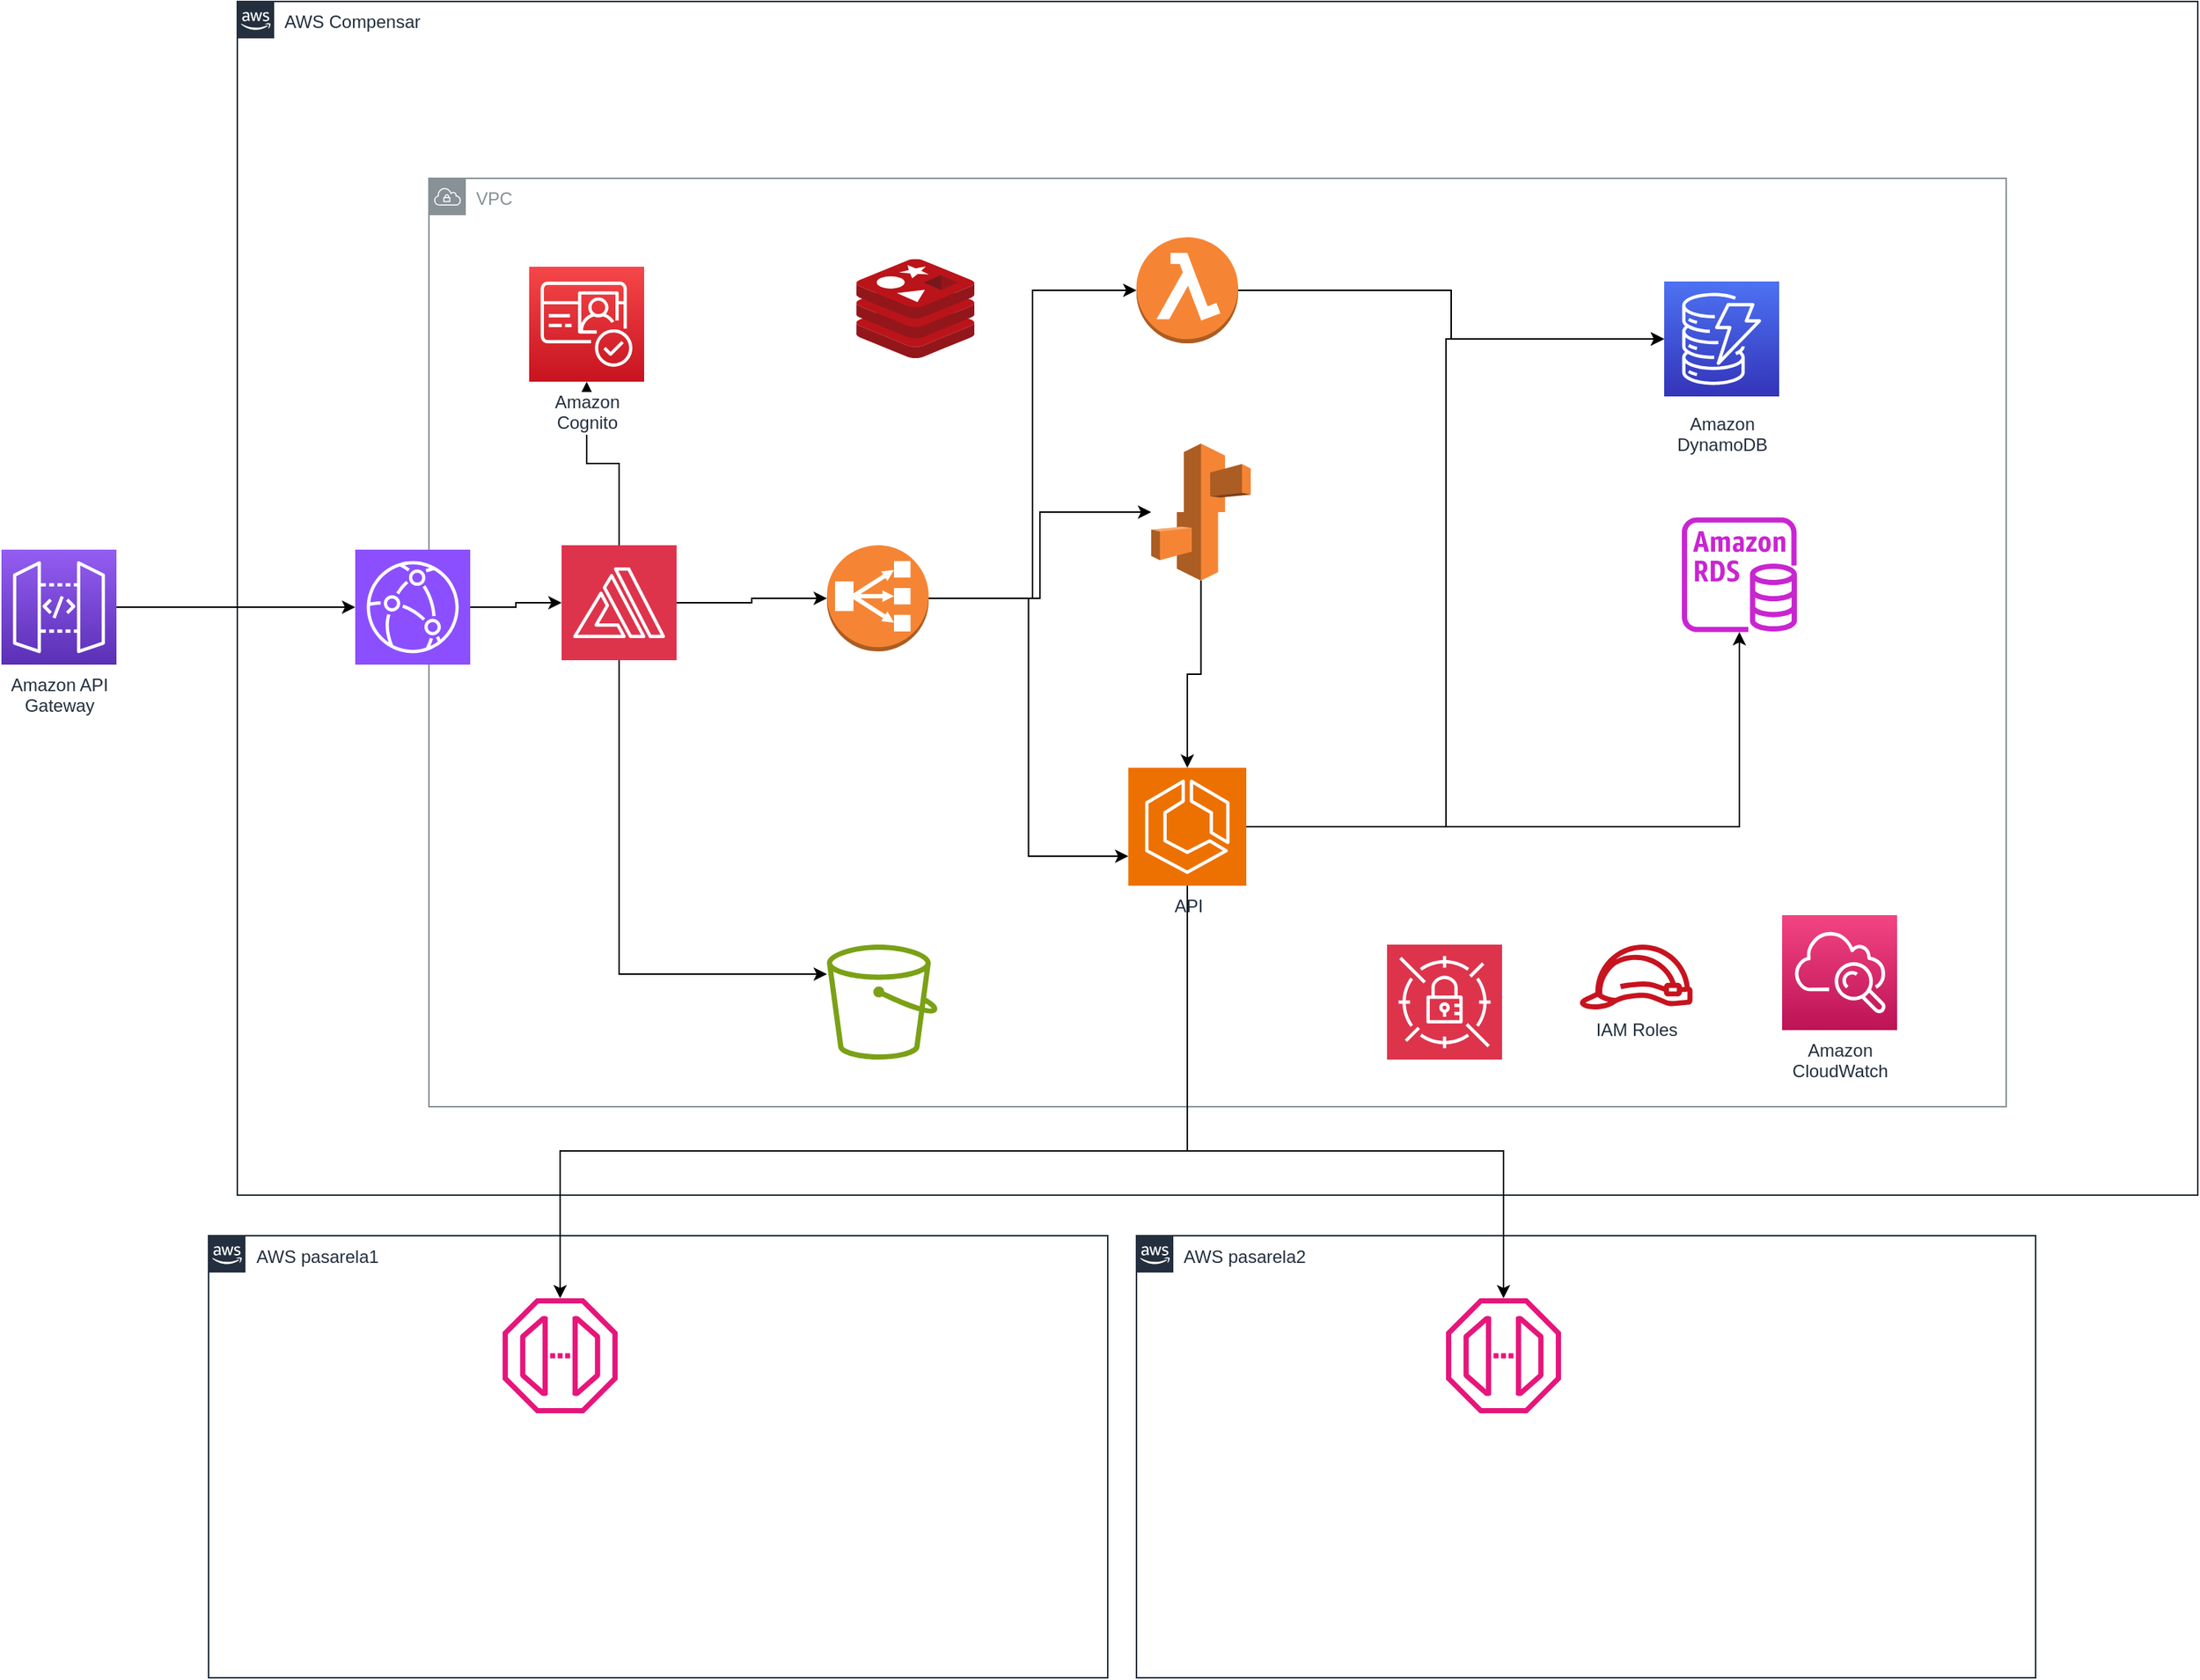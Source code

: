 <mxfile version="22.1.1" type="github">
  <diagram id="Ht1M8jgEwFfnCIfOTk4-" name="Page-1">
    <mxGraphModel dx="2068" dy="1695" grid="1" gridSize="10" guides="1" tooltips="1" connect="1" arrows="1" fold="1" page="1" pageScale="1" pageWidth="1169" pageHeight="827" math="0" shadow="0">
      <root>
        <mxCell id="0" />
        <mxCell id="1" parent="0" />
        <mxCell id="UEzPUAAOIrF-is8g5C7q-206" value="AWS pasarela1&amp;nbsp;" style="points=[[0,0],[0.25,0],[0.5,0],[0.75,0],[1,0],[1,0.25],[1,0.5],[1,0.75],[1,1],[0.75,1],[0.5,1],[0.25,1],[0,1],[0,0.75],[0,0.5],[0,0.25]];outlineConnect=0;gradientColor=none;html=1;whiteSpace=wrap;fontSize=12;fontStyle=0;shape=mxgraph.aws4.group;grIcon=mxgraph.aws4.group_aws_cloud_alt;strokeColor=#232F3E;fillColor=#ffffff;verticalAlign=top;align=left;spacingLeft=30;fontColor=#232F3E;dashed=0;labelBackgroundColor=#ffffff;container=1;pointerEvents=0;collapsible=0;recursiveResize=0;" parent="1" vertex="1">
          <mxGeometry x="230.5" y="517.5" width="610" height="300" as="geometry" />
        </mxCell>
        <mxCell id="QpUBDbhD9ADxx_7sT5zD-22" value="" style="sketch=0;outlineConnect=0;fontColor=#232F3E;gradientColor=none;fillColor=#E7157B;strokeColor=none;dashed=0;verticalLabelPosition=bottom;verticalAlign=top;align=center;html=1;fontSize=12;fontStyle=0;aspect=fixed;pointerEvents=1;shape=mxgraph.aws4.endpoint;" vertex="1" parent="UEzPUAAOIrF-is8g5C7q-206">
          <mxGeometry x="199.5" y="42.5" width="78" height="78" as="geometry" />
        </mxCell>
        <mxCell id="QpUBDbhD9ADxx_7sT5zD-1" value="AWS pasarela2" style="points=[[0,0],[0.25,0],[0.5,0],[0.75,0],[1,0],[1,0.25],[1,0.5],[1,0.75],[1,1],[0.75,1],[0.5,1],[0.25,1],[0,1],[0,0.75],[0,0.5],[0,0.25]];outlineConnect=0;gradientColor=none;html=1;whiteSpace=wrap;fontSize=12;fontStyle=0;shape=mxgraph.aws4.group;grIcon=mxgraph.aws4.group_aws_cloud_alt;strokeColor=#232F3E;fillColor=#ffffff;verticalAlign=top;align=left;spacingLeft=30;fontColor=#232F3E;dashed=0;labelBackgroundColor=#ffffff;container=1;pointerEvents=0;collapsible=0;recursiveResize=0;" vertex="1" parent="1">
          <mxGeometry x="860" y="517.5" width="610" height="300" as="geometry" />
        </mxCell>
        <mxCell id="QpUBDbhD9ADxx_7sT5zD-23" value="" style="sketch=0;outlineConnect=0;fontColor=#232F3E;gradientColor=none;fillColor=#E7157B;strokeColor=none;dashed=0;verticalLabelPosition=bottom;verticalAlign=top;align=center;html=1;fontSize=12;fontStyle=0;aspect=fixed;pointerEvents=1;shape=mxgraph.aws4.endpoint;" vertex="1" parent="QpUBDbhD9ADxx_7sT5zD-1">
          <mxGeometry x="210" y="42.5" width="78" height="78" as="geometry" />
        </mxCell>
        <mxCell id="QpUBDbhD9ADxx_7sT5zD-10" value="Amazon API&lt;br&gt;Gateway&lt;br&gt;" style="outlineConnect=0;fontColor=#232F3E;gradientColor=#945DF2;gradientDirection=north;fillColor=#5A30B5;strokeColor=#ffffff;dashed=0;verticalLabelPosition=bottom;verticalAlign=top;align=center;html=1;fontSize=12;fontStyle=0;aspect=fixed;shape=mxgraph.aws4.resourceIcon;resIcon=mxgraph.aws4.api_gateway;labelBackgroundColor=#ffffff;" vertex="1" parent="1">
          <mxGeometry x="90" y="52" width="78" height="78" as="geometry" />
        </mxCell>
        <mxCell id="QpUBDbhD9ADxx_7sT5zD-13" value="AWS Compensar" style="points=[[0,0],[0.25,0],[0.5,0],[0.75,0],[1,0],[1,0.25],[1,0.5],[1,0.75],[1,1],[0.75,1],[0.5,1],[0.25,1],[0,1],[0,0.75],[0,0.5],[0,0.25]];outlineConnect=0;gradientColor=none;html=1;whiteSpace=wrap;fontSize=12;fontStyle=0;shape=mxgraph.aws4.group;grIcon=mxgraph.aws4.group_aws_cloud_alt;strokeColor=#232F3E;fillColor=#ffffff;verticalAlign=top;align=left;spacingLeft=30;fontColor=#232F3E;dashed=0;labelBackgroundColor=#ffffff;container=1;pointerEvents=0;collapsible=0;recursiveResize=0;" vertex="1" parent="1">
          <mxGeometry x="250" y="-320" width="1330" height="810" as="geometry" />
        </mxCell>
        <mxCell id="QpUBDbhD9ADxx_7sT5zD-14" value="VPC" style="sketch=0;outlineConnect=0;gradientColor=none;html=1;whiteSpace=wrap;fontSize=12;fontStyle=0;shape=mxgraph.aws4.group;grIcon=mxgraph.aws4.group_vpc;strokeColor=#879196;fillColor=none;verticalAlign=top;align=left;spacingLeft=30;fontColor=#879196;dashed=0;" vertex="1" parent="QpUBDbhD9ADxx_7sT5zD-13">
          <mxGeometry x="130" y="120" width="1070" height="630" as="geometry" />
        </mxCell>
        <mxCell id="QpUBDbhD9ADxx_7sT5zD-45" style="edgeStyle=orthogonalEdgeStyle;rounded=0;orthogonalLoop=1;jettySize=auto;html=1;" edge="1" parent="QpUBDbhD9ADxx_7sT5zD-13" source="QpUBDbhD9ADxx_7sT5zD-11" target="QpUBDbhD9ADxx_7sT5zD-19">
          <mxGeometry relative="1" as="geometry">
            <Array as="points">
              <mxPoint x="820" y="560" />
              <mxPoint x="820" y="229" />
            </Array>
          </mxGeometry>
        </mxCell>
        <mxCell id="QpUBDbhD9ADxx_7sT5zD-46" style="edgeStyle=orthogonalEdgeStyle;rounded=0;orthogonalLoop=1;jettySize=auto;html=1;" edge="1" parent="QpUBDbhD9ADxx_7sT5zD-13" source="QpUBDbhD9ADxx_7sT5zD-11" target="QpUBDbhD9ADxx_7sT5zD-20">
          <mxGeometry relative="1" as="geometry" />
        </mxCell>
        <mxCell id="QpUBDbhD9ADxx_7sT5zD-11" value="API" style="sketch=0;points=[[0,0,0],[0.25,0,0],[0.5,0,0],[0.75,0,0],[1,0,0],[0,1,0],[0.25,1,0],[0.5,1,0],[0.75,1,0],[1,1,0],[0,0.25,0],[0,0.5,0],[0,0.75,0],[1,0.25,0],[1,0.5,0],[1,0.75,0]];outlineConnect=0;fontColor=#232F3E;fillColor=#ED7100;strokeColor=#ffffff;dashed=0;verticalLabelPosition=bottom;verticalAlign=top;align=center;html=1;fontSize=12;fontStyle=0;aspect=fixed;shape=mxgraph.aws4.resourceIcon;resIcon=mxgraph.aws4.ecs;" vertex="1" parent="QpUBDbhD9ADxx_7sT5zD-13">
          <mxGeometry x="604.5" y="520" width="80" height="80" as="geometry" />
        </mxCell>
        <mxCell id="QpUBDbhD9ADxx_7sT5zD-48" style="edgeStyle=orthogonalEdgeStyle;rounded=0;orthogonalLoop=1;jettySize=auto;html=1;" edge="1" parent="QpUBDbhD9ADxx_7sT5zD-13" source="QpUBDbhD9ADxx_7sT5zD-15" target="QpUBDbhD9ADxx_7sT5zD-19">
          <mxGeometry relative="1" as="geometry" />
        </mxCell>
        <mxCell id="QpUBDbhD9ADxx_7sT5zD-15" value="" style="outlineConnect=0;dashed=0;verticalLabelPosition=bottom;verticalAlign=top;align=center;html=1;shape=mxgraph.aws3.lambda_function;fillColor=#F58534;gradientColor=none;" vertex="1" parent="QpUBDbhD9ADxx_7sT5zD-13">
          <mxGeometry x="610" y="160" width="69" height="72" as="geometry" />
        </mxCell>
        <mxCell id="QpUBDbhD9ADxx_7sT5zD-38" style="edgeStyle=orthogonalEdgeStyle;rounded=0;orthogonalLoop=1;jettySize=auto;html=1;" edge="1" parent="QpUBDbhD9ADxx_7sT5zD-13" source="QpUBDbhD9ADxx_7sT5zD-16" target="QpUBDbhD9ADxx_7sT5zD-21">
          <mxGeometry relative="1" as="geometry" />
        </mxCell>
        <mxCell id="QpUBDbhD9ADxx_7sT5zD-39" value="" style="edgeStyle=orthogonalEdgeStyle;rounded=0;orthogonalLoop=1;jettySize=auto;html=1;" edge="1" parent="QpUBDbhD9ADxx_7sT5zD-13" source="QpUBDbhD9ADxx_7sT5zD-16" target="QpUBDbhD9ADxx_7sT5zD-17">
          <mxGeometry relative="1" as="geometry" />
        </mxCell>
        <mxCell id="QpUBDbhD9ADxx_7sT5zD-44" style="edgeStyle=orthogonalEdgeStyle;rounded=0;orthogonalLoop=1;jettySize=auto;html=1;" edge="1" parent="QpUBDbhD9ADxx_7sT5zD-13" source="QpUBDbhD9ADxx_7sT5zD-16" target="QpUBDbhD9ADxx_7sT5zD-34">
          <mxGeometry relative="1" as="geometry">
            <Array as="points">
              <mxPoint x="259" y="660" />
            </Array>
          </mxGeometry>
        </mxCell>
        <mxCell id="QpUBDbhD9ADxx_7sT5zD-16" value="" style="sketch=0;points=[[0,0,0],[0.25,0,0],[0.5,0,0],[0.75,0,0],[1,0,0],[0,1,0],[0.25,1,0],[0.5,1,0],[0.75,1,0],[1,1,0],[0,0.25,0],[0,0.5,0],[0,0.75,0],[1,0.25,0],[1,0.5,0],[1,0.75,0]];outlineConnect=0;fontColor=#232F3E;fillColor=#DD344C;strokeColor=#ffffff;dashed=0;verticalLabelPosition=bottom;verticalAlign=top;align=center;html=1;fontSize=12;fontStyle=0;aspect=fixed;shape=mxgraph.aws4.resourceIcon;resIcon=mxgraph.aws4.amplify;" vertex="1" parent="QpUBDbhD9ADxx_7sT5zD-13">
          <mxGeometry x="220" y="369" width="78" height="78" as="geometry" />
        </mxCell>
        <mxCell id="QpUBDbhD9ADxx_7sT5zD-41" style="edgeStyle=orthogonalEdgeStyle;rounded=0;orthogonalLoop=1;jettySize=auto;html=1;" edge="1" parent="QpUBDbhD9ADxx_7sT5zD-13" source="QpUBDbhD9ADxx_7sT5zD-17" target="QpUBDbhD9ADxx_7sT5zD-24">
          <mxGeometry relative="1" as="geometry" />
        </mxCell>
        <mxCell id="QpUBDbhD9ADxx_7sT5zD-17" value="" style="outlineConnect=0;dashed=0;verticalLabelPosition=bottom;verticalAlign=top;align=center;html=1;shape=mxgraph.aws3.classic_load_balancer;fillColor=#F58534;gradientColor=none;" vertex="1" parent="QpUBDbhD9ADxx_7sT5zD-13">
          <mxGeometry x="400" y="369" width="69" height="72" as="geometry" />
        </mxCell>
        <mxCell id="QpUBDbhD9ADxx_7sT5zD-19" value="Amazon&lt;br&gt;DynamoDB&lt;br&gt;" style="outlineConnect=0;fontColor=#232F3E;gradientColor=#4D72F3;gradientDirection=north;fillColor=#3334B9;strokeColor=#ffffff;dashed=0;verticalLabelPosition=bottom;verticalAlign=top;align=center;html=1;fontSize=12;fontStyle=0;aspect=fixed;shape=mxgraph.aws4.resourceIcon;resIcon=mxgraph.aws4.dynamodb;labelBackgroundColor=#ffffff;spacingTop=5;" vertex="1" parent="QpUBDbhD9ADxx_7sT5zD-13">
          <mxGeometry x="968.0" y="190" width="78" height="78" as="geometry" />
        </mxCell>
        <mxCell id="QpUBDbhD9ADxx_7sT5zD-20" value="" style="sketch=0;outlineConnect=0;fontColor=#232F3E;gradientColor=none;fillColor=#C925D1;strokeColor=none;dashed=0;verticalLabelPosition=bottom;verticalAlign=top;align=center;html=1;fontSize=12;fontStyle=0;aspect=fixed;pointerEvents=1;shape=mxgraph.aws4.rds_instance;" vertex="1" parent="QpUBDbhD9ADxx_7sT5zD-13">
          <mxGeometry x="980" y="350" width="78" height="78" as="geometry" />
        </mxCell>
        <mxCell id="QpUBDbhD9ADxx_7sT5zD-21" value="Amazon &lt;br&gt;Cognito" style="outlineConnect=0;fontColor=#232F3E;gradientColor=#F54749;gradientDirection=north;fillColor=#C7131F;strokeColor=#ffffff;dashed=0;verticalLabelPosition=bottom;verticalAlign=top;align=center;html=1;fontSize=12;fontStyle=0;aspect=fixed;shape=mxgraph.aws4.resourceIcon;resIcon=mxgraph.aws4.cognito;labelBackgroundColor=#ffffff;" vertex="1" parent="QpUBDbhD9ADxx_7sT5zD-13">
          <mxGeometry x="198" y="180" width="78" height="78" as="geometry" />
        </mxCell>
        <mxCell id="QpUBDbhD9ADxx_7sT5zD-24" value="" style="outlineConnect=0;dashed=0;verticalLabelPosition=bottom;verticalAlign=top;align=center;html=1;shape=mxgraph.aws3.elastic_beanstalk;fillColor=#F58534;gradientColor=none;" vertex="1" parent="QpUBDbhD9ADxx_7sT5zD-13">
          <mxGeometry x="620" y="300" width="67.5" height="93" as="geometry" />
        </mxCell>
        <mxCell id="QpUBDbhD9ADxx_7sT5zD-29" value="Amazon&lt;br&gt;CloudWatch&lt;br&gt;" style="outlineConnect=0;fontColor=#232F3E;gradientColor=#F34482;gradientDirection=north;fillColor=#BC1356;strokeColor=#ffffff;dashed=0;verticalLabelPosition=bottom;verticalAlign=top;align=center;html=1;fontSize=12;fontStyle=0;aspect=fixed;shape=mxgraph.aws4.resourceIcon;resIcon=mxgraph.aws4.cloudwatch;labelBackgroundColor=#ffffff;" vertex="1" parent="QpUBDbhD9ADxx_7sT5zD-13">
          <mxGeometry x="1048.0" y="620" width="78" height="78" as="geometry" />
        </mxCell>
        <mxCell id="QpUBDbhD9ADxx_7sT5zD-31" value="IAM Roles" style="outlineConnect=0;fontColor=#232F3E;gradientColor=none;fillColor=#C7131F;strokeColor=none;dashed=0;verticalLabelPosition=bottom;verticalAlign=top;align=center;html=1;fontSize=12;fontStyle=0;aspect=fixed;pointerEvents=1;shape=mxgraph.aws4.role;labelBackgroundColor=#ffffff;" vertex="1" parent="QpUBDbhD9ADxx_7sT5zD-13">
          <mxGeometry x="910.0" y="640" width="78" height="44" as="geometry" />
        </mxCell>
        <mxCell id="QpUBDbhD9ADxx_7sT5zD-33" value="" style="image;sketch=0;aspect=fixed;html=1;points=[];align=center;fontSize=12;image=img/lib/mscae/Cache_Redis_Product.svg;" vertex="1" parent="QpUBDbhD9ADxx_7sT5zD-13">
          <mxGeometry x="420" y="174.8" width="80" height="67.2" as="geometry" />
        </mxCell>
        <mxCell id="QpUBDbhD9ADxx_7sT5zD-32" value="" style="sketch=0;points=[[0,0,0],[0.25,0,0],[0.5,0,0],[0.75,0,0],[1,0,0],[0,1,0],[0.25,1,0],[0.5,1,0],[0.75,1,0],[1,1,0],[0,0.25,0],[0,0.5,0],[0,0.75,0],[1,0.25,0],[1,0.5,0],[1,0.75,0]];outlineConnect=0;fontColor=#232F3E;fillColor=#8C4FFF;strokeColor=#ffffff;dashed=0;verticalLabelPosition=bottom;verticalAlign=top;align=center;html=1;fontSize=12;fontStyle=0;aspect=fixed;shape=mxgraph.aws4.resourceIcon;resIcon=mxgraph.aws4.cloudfront;" vertex="1" parent="QpUBDbhD9ADxx_7sT5zD-13">
          <mxGeometry x="80" y="372" width="78" height="78" as="geometry" />
        </mxCell>
        <mxCell id="QpUBDbhD9ADxx_7sT5zD-34" value="" style="sketch=0;outlineConnect=0;fontColor=#232F3E;gradientColor=none;fillColor=#7AA116;strokeColor=none;dashed=0;verticalLabelPosition=bottom;verticalAlign=top;align=center;html=1;fontSize=12;fontStyle=0;aspect=fixed;pointerEvents=1;shape=mxgraph.aws4.bucket;" vertex="1" parent="QpUBDbhD9ADxx_7sT5zD-13">
          <mxGeometry x="400" y="640" width="75" height="78" as="geometry" />
        </mxCell>
        <mxCell id="QpUBDbhD9ADxx_7sT5zD-35" value="" style="sketch=0;points=[[0,0,0],[0.25,0,0],[0.5,0,0],[0.75,0,0],[1,0,0],[0,1,0],[0.25,1,0],[0.5,1,0],[0.75,1,0],[1,1,0],[0,0.25,0],[0,0.5,0],[0,0.75,0],[1,0.25,0],[1,0.5,0],[1,0.75,0]];outlineConnect=0;fontColor=#232F3E;fillColor=#DD344C;strokeColor=#ffffff;dashed=0;verticalLabelPosition=bottom;verticalAlign=top;align=center;html=1;fontSize=12;fontStyle=0;aspect=fixed;shape=mxgraph.aws4.resourceIcon;resIcon=mxgraph.aws4.secrets_manager;" vertex="1" parent="QpUBDbhD9ADxx_7sT5zD-13">
          <mxGeometry x="780" y="640" width="78" height="78" as="geometry" />
        </mxCell>
        <mxCell id="QpUBDbhD9ADxx_7sT5zD-37" style="edgeStyle=orthogonalEdgeStyle;rounded=0;orthogonalLoop=1;jettySize=auto;html=1;entryX=0;entryY=0.5;entryDx=0;entryDy=0;entryPerimeter=0;" edge="1" parent="QpUBDbhD9ADxx_7sT5zD-13" source="QpUBDbhD9ADxx_7sT5zD-32" target="QpUBDbhD9ADxx_7sT5zD-16">
          <mxGeometry relative="1" as="geometry" />
        </mxCell>
        <mxCell id="QpUBDbhD9ADxx_7sT5zD-40" style="edgeStyle=orthogonalEdgeStyle;rounded=0;orthogonalLoop=1;jettySize=auto;html=1;entryX=0;entryY=0.75;entryDx=0;entryDy=0;entryPerimeter=0;" edge="1" parent="QpUBDbhD9ADxx_7sT5zD-13" source="QpUBDbhD9ADxx_7sT5zD-17" target="QpUBDbhD9ADxx_7sT5zD-11">
          <mxGeometry relative="1" as="geometry" />
        </mxCell>
        <mxCell id="QpUBDbhD9ADxx_7sT5zD-42" style="edgeStyle=orthogonalEdgeStyle;rounded=0;orthogonalLoop=1;jettySize=auto;html=1;entryX=0;entryY=0.5;entryDx=0;entryDy=0;entryPerimeter=0;" edge="1" parent="QpUBDbhD9ADxx_7sT5zD-13" source="QpUBDbhD9ADxx_7sT5zD-17" target="QpUBDbhD9ADxx_7sT5zD-15">
          <mxGeometry relative="1" as="geometry" />
        </mxCell>
        <mxCell id="QpUBDbhD9ADxx_7sT5zD-47" style="edgeStyle=orthogonalEdgeStyle;rounded=0;orthogonalLoop=1;jettySize=auto;html=1;entryX=0.5;entryY=0;entryDx=0;entryDy=0;entryPerimeter=0;" edge="1" parent="QpUBDbhD9ADxx_7sT5zD-13" source="QpUBDbhD9ADxx_7sT5zD-24" target="QpUBDbhD9ADxx_7sT5zD-11">
          <mxGeometry relative="1" as="geometry" />
        </mxCell>
        <mxCell id="QpUBDbhD9ADxx_7sT5zD-36" style="edgeStyle=orthogonalEdgeStyle;rounded=0;orthogonalLoop=1;jettySize=auto;html=1;entryX=0;entryY=0.5;entryDx=0;entryDy=0;entryPerimeter=0;" edge="1" parent="1" source="QpUBDbhD9ADxx_7sT5zD-10" target="QpUBDbhD9ADxx_7sT5zD-32">
          <mxGeometry relative="1" as="geometry" />
        </mxCell>
        <mxCell id="QpUBDbhD9ADxx_7sT5zD-49" style="edgeStyle=orthogonalEdgeStyle;rounded=0;orthogonalLoop=1;jettySize=auto;html=1;" edge="1" parent="1" source="QpUBDbhD9ADxx_7sT5zD-11" target="QpUBDbhD9ADxx_7sT5zD-22">
          <mxGeometry relative="1" as="geometry">
            <Array as="points">
              <mxPoint x="895" y="460" />
              <mxPoint x="469" y="460" />
            </Array>
          </mxGeometry>
        </mxCell>
        <mxCell id="QpUBDbhD9ADxx_7sT5zD-50" style="edgeStyle=orthogonalEdgeStyle;rounded=0;orthogonalLoop=1;jettySize=auto;html=1;" edge="1" parent="1" source="QpUBDbhD9ADxx_7sT5zD-11" target="QpUBDbhD9ADxx_7sT5zD-23">
          <mxGeometry relative="1" as="geometry">
            <Array as="points">
              <mxPoint x="895" y="460" />
              <mxPoint x="1109" y="460" />
            </Array>
          </mxGeometry>
        </mxCell>
      </root>
    </mxGraphModel>
  </diagram>
</mxfile>
